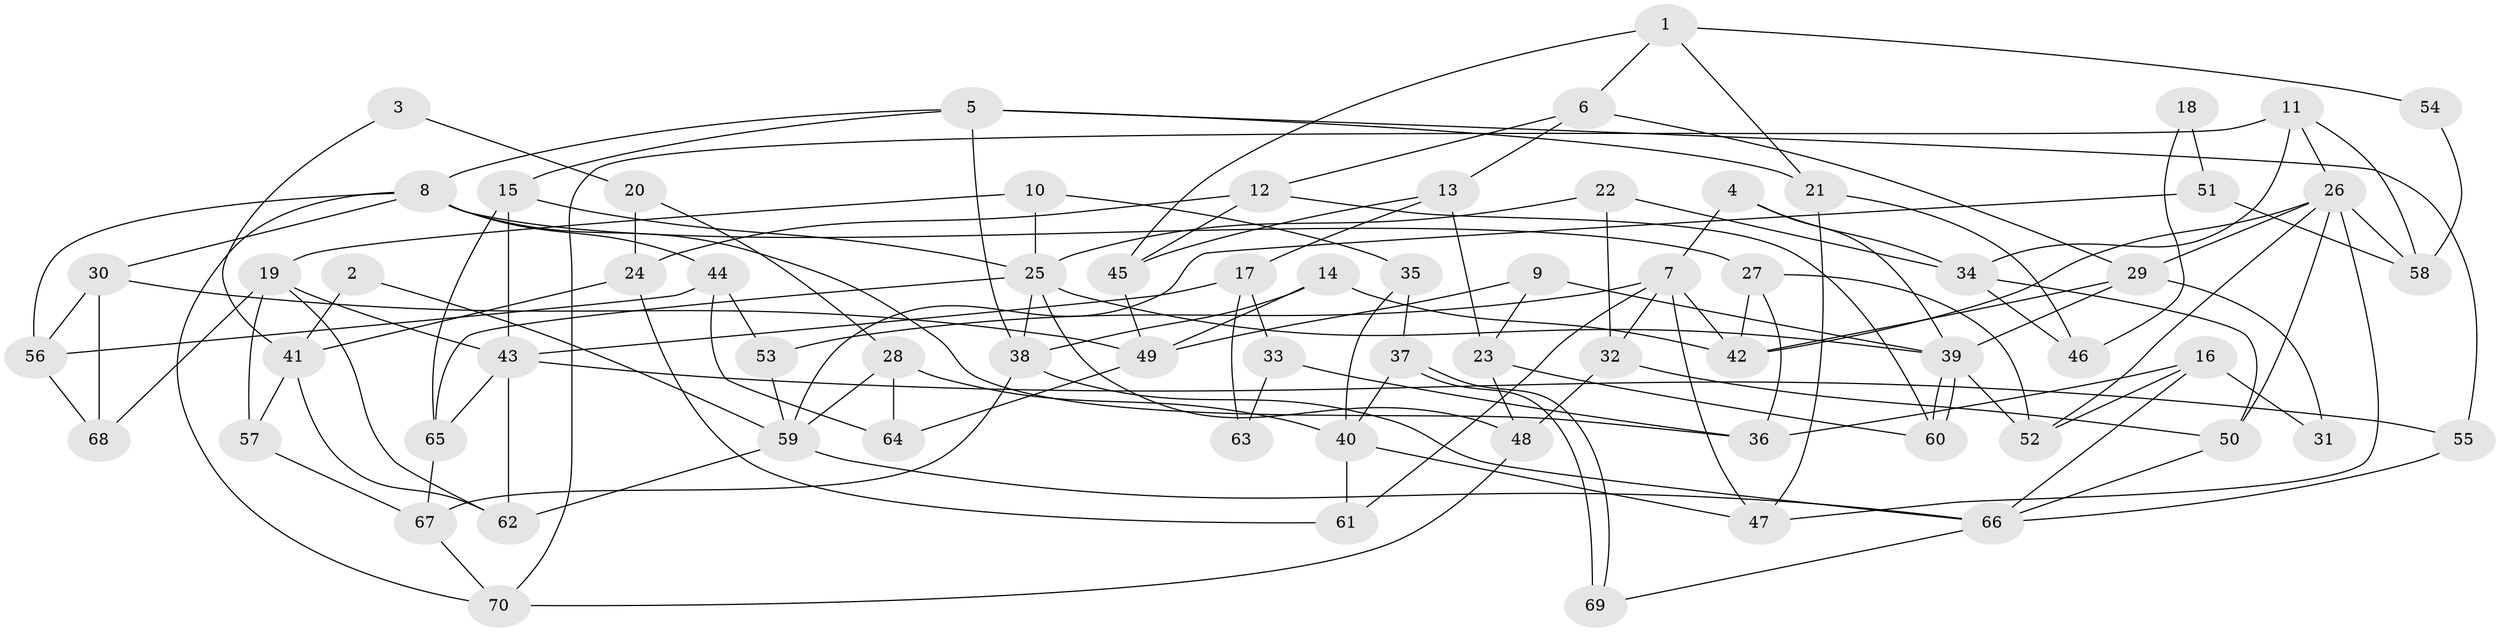 // coarse degree distribution, {4: 0.16666666666666666, 2: 0.09523809523809523, 7: 0.14285714285714285, 5: 0.14285714285714285, 6: 0.19047619047619047, 3: 0.21428571428571427, 9: 0.023809523809523808, 8: 0.023809523809523808}
// Generated by graph-tools (version 1.1) at 2025/41/03/06/25 10:41:58]
// undirected, 70 vertices, 140 edges
graph export_dot {
graph [start="1"]
  node [color=gray90,style=filled];
  1;
  2;
  3;
  4;
  5;
  6;
  7;
  8;
  9;
  10;
  11;
  12;
  13;
  14;
  15;
  16;
  17;
  18;
  19;
  20;
  21;
  22;
  23;
  24;
  25;
  26;
  27;
  28;
  29;
  30;
  31;
  32;
  33;
  34;
  35;
  36;
  37;
  38;
  39;
  40;
  41;
  42;
  43;
  44;
  45;
  46;
  47;
  48;
  49;
  50;
  51;
  52;
  53;
  54;
  55;
  56;
  57;
  58;
  59;
  60;
  61;
  62;
  63;
  64;
  65;
  66;
  67;
  68;
  69;
  70;
  1 -- 21;
  1 -- 45;
  1 -- 6;
  1 -- 54;
  2 -- 59;
  2 -- 41;
  3 -- 41;
  3 -- 20;
  4 -- 34;
  4 -- 7;
  4 -- 39;
  5 -- 8;
  5 -- 15;
  5 -- 21;
  5 -- 38;
  5 -- 55;
  6 -- 29;
  6 -- 12;
  6 -- 13;
  7 -- 42;
  7 -- 53;
  7 -- 32;
  7 -- 47;
  7 -- 61;
  8 -- 36;
  8 -- 70;
  8 -- 27;
  8 -- 30;
  8 -- 44;
  8 -- 56;
  9 -- 23;
  9 -- 39;
  9 -- 49;
  10 -- 19;
  10 -- 25;
  10 -- 35;
  11 -- 26;
  11 -- 34;
  11 -- 58;
  11 -- 70;
  12 -- 45;
  12 -- 24;
  12 -- 60;
  13 -- 23;
  13 -- 17;
  13 -- 45;
  14 -- 49;
  14 -- 38;
  14 -- 42;
  15 -- 25;
  15 -- 65;
  15 -- 43;
  16 -- 66;
  16 -- 52;
  16 -- 31;
  16 -- 36;
  17 -- 43;
  17 -- 33;
  17 -- 63;
  18 -- 46;
  18 -- 51;
  19 -- 57;
  19 -- 68;
  19 -- 43;
  19 -- 62;
  20 -- 24;
  20 -- 28;
  21 -- 47;
  21 -- 46;
  22 -- 25;
  22 -- 32;
  22 -- 34;
  23 -- 60;
  23 -- 48;
  24 -- 61;
  24 -- 41;
  25 -- 38;
  25 -- 39;
  25 -- 48;
  25 -- 65;
  26 -- 52;
  26 -- 29;
  26 -- 42;
  26 -- 47;
  26 -- 50;
  26 -- 58;
  27 -- 42;
  27 -- 36;
  27 -- 52;
  28 -- 40;
  28 -- 59;
  28 -- 64;
  29 -- 39;
  29 -- 42;
  29 -- 31;
  30 -- 56;
  30 -- 49;
  30 -- 68;
  32 -- 50;
  32 -- 48;
  33 -- 36;
  33 -- 63;
  34 -- 50;
  34 -- 46;
  35 -- 37;
  35 -- 40;
  37 -- 40;
  37 -- 69;
  37 -- 69;
  38 -- 67;
  38 -- 66;
  39 -- 60;
  39 -- 60;
  39 -- 52;
  40 -- 47;
  40 -- 61;
  41 -- 62;
  41 -- 57;
  43 -- 55;
  43 -- 62;
  43 -- 65;
  44 -- 64;
  44 -- 53;
  44 -- 56;
  45 -- 49;
  48 -- 70;
  49 -- 64;
  50 -- 66;
  51 -- 58;
  51 -- 59;
  53 -- 59;
  54 -- 58;
  55 -- 66;
  56 -- 68;
  57 -- 67;
  59 -- 62;
  59 -- 66;
  65 -- 67;
  66 -- 69;
  67 -- 70;
}
